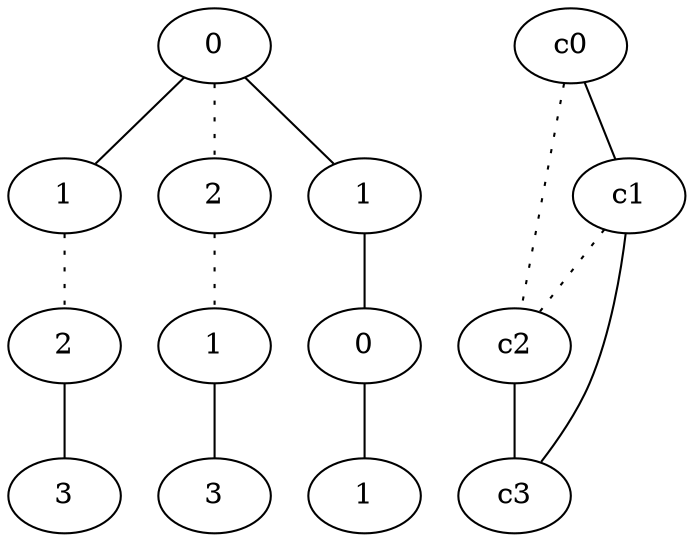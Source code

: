 graph {
a0[label=0];
a1[label=1];
a2[label=2];
a3[label=3];
a4[label=2];
a5[label=1];
a6[label=3];
a7[label=1];
a8[label=0];
a9[label=1];
a0 -- a1;
a0 -- a4 [style=dotted];
a0 -- a7;
a1 -- a2 [style=dotted];
a2 -- a3;
a4 -- a5 [style=dotted];
a5 -- a6;
a7 -- a8;
a8 -- a9;
c0 -- c1;
c0 -- c2 [style=dotted];
c1 -- c2 [style=dotted];
c1 -- c3;
c2 -- c3;
}
